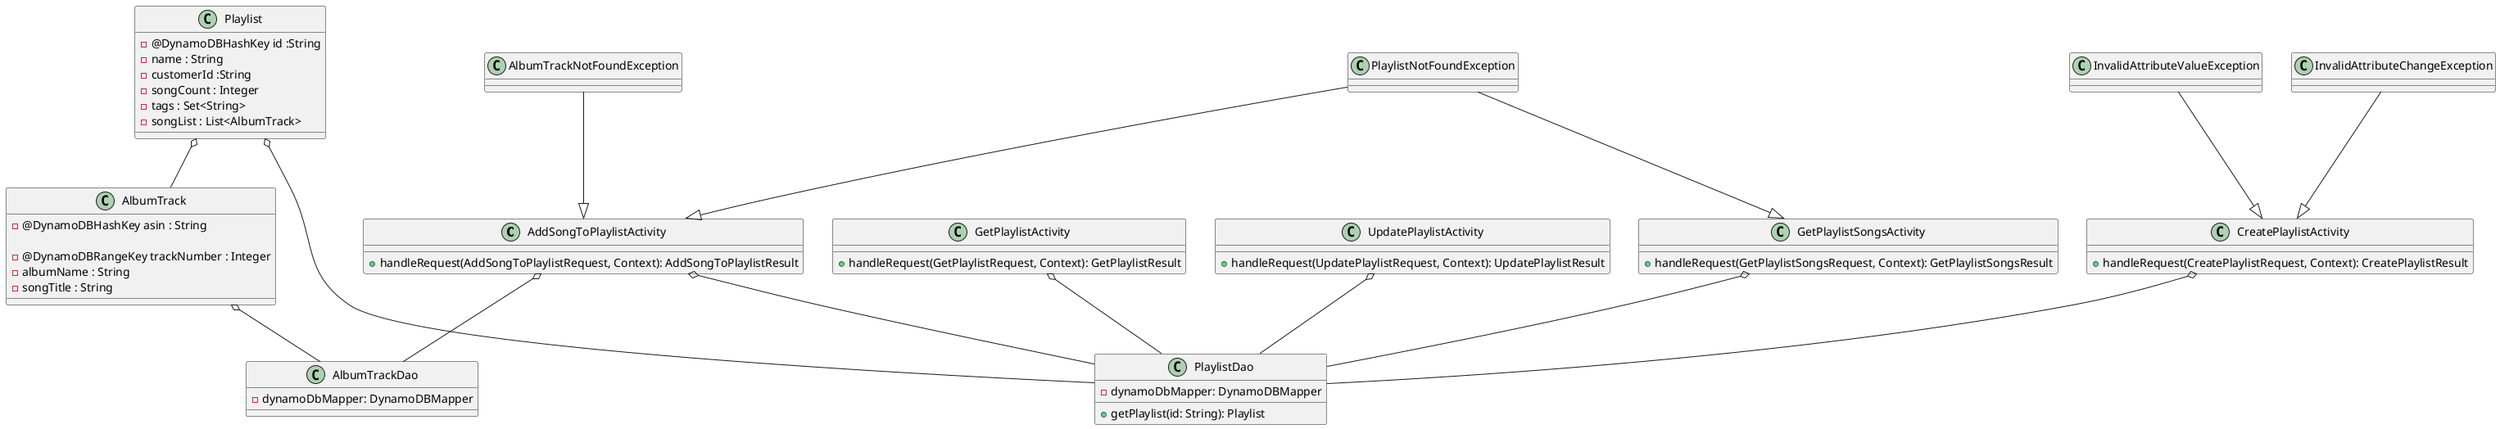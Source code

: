 PARTICIPANTS: use this file for creating the class diagram in mastery task 01
@startuml

class AddSongToPlaylistActivity {
+ handleRequest(AddSongToPlaylistRequest, Context): AddSongToPlaylistResult
}
class CreatePlaylistActivity {
+ handleRequest(CreatePlaylistRequest, Context): CreatePlaylistResult
}
class GetPlaylistActivity {
+ handleRequest(GetPlaylistRequest, Context): GetPlaylistResult
}
class GetPlaylistSongsActivity {
+ handleRequest(GetPlaylistSongsRequest, Context): GetPlaylistSongsResult
}
class UpdatePlaylistActivity {
+ handleRequest(UpdatePlaylistRequest, Context): UpdatePlaylistResult
}

class AlbumTrack {

- @DynamoDBHashKey asin : String

- @DynamoDBRangeKey trackNumber : Integer
- albumName : String
- songTitle : String
}

class Playlist {

- @DynamoDBHashKey id :String
- name : String
- customerId :String
- songCount : Integer
- tags : Set<String>
- songList : List<AlbumTrack>

}

class AlbumTrackDao {
- dynamoDbMapper: DynamoDBMapper
}
class PlaylistDao {
- dynamoDbMapper: DynamoDBMapper
+ getPlaylist(id: String): Playlist
}

class AlbumTrackNotFoundException
class InvalidAttributeValueException
class PlaylistNotFoundException
class InvalidAttributeChangeException


Playlist o-- AlbumTrack
AlbumTrack o-- AlbumTrackDao
Playlist o-- PlaylistDao
AddSongToPlaylistActivity o-- PlaylistDao
AddSongToPlaylistActivity o-- AlbumTrackDao

CreatePlaylistActivity o-- PlaylistDao
GetPlaylistActivity o-- PlaylistDao
GetPlaylistSongsActivity o-- PlaylistDao
UpdatePlaylistActivity o-- PlaylistDao

AlbumTrackNotFoundException --|> AddSongToPlaylistActivity
InvalidAttributeValueException --|> CreatePlaylistActivity
PlaylistNotFoundException --|> GetPlaylistSongsActivity
PlaylistNotFoundException --|> AddSongToPlaylistActivity
InvalidAttributeChangeException --|> CreatePlaylistActivity
@enduml